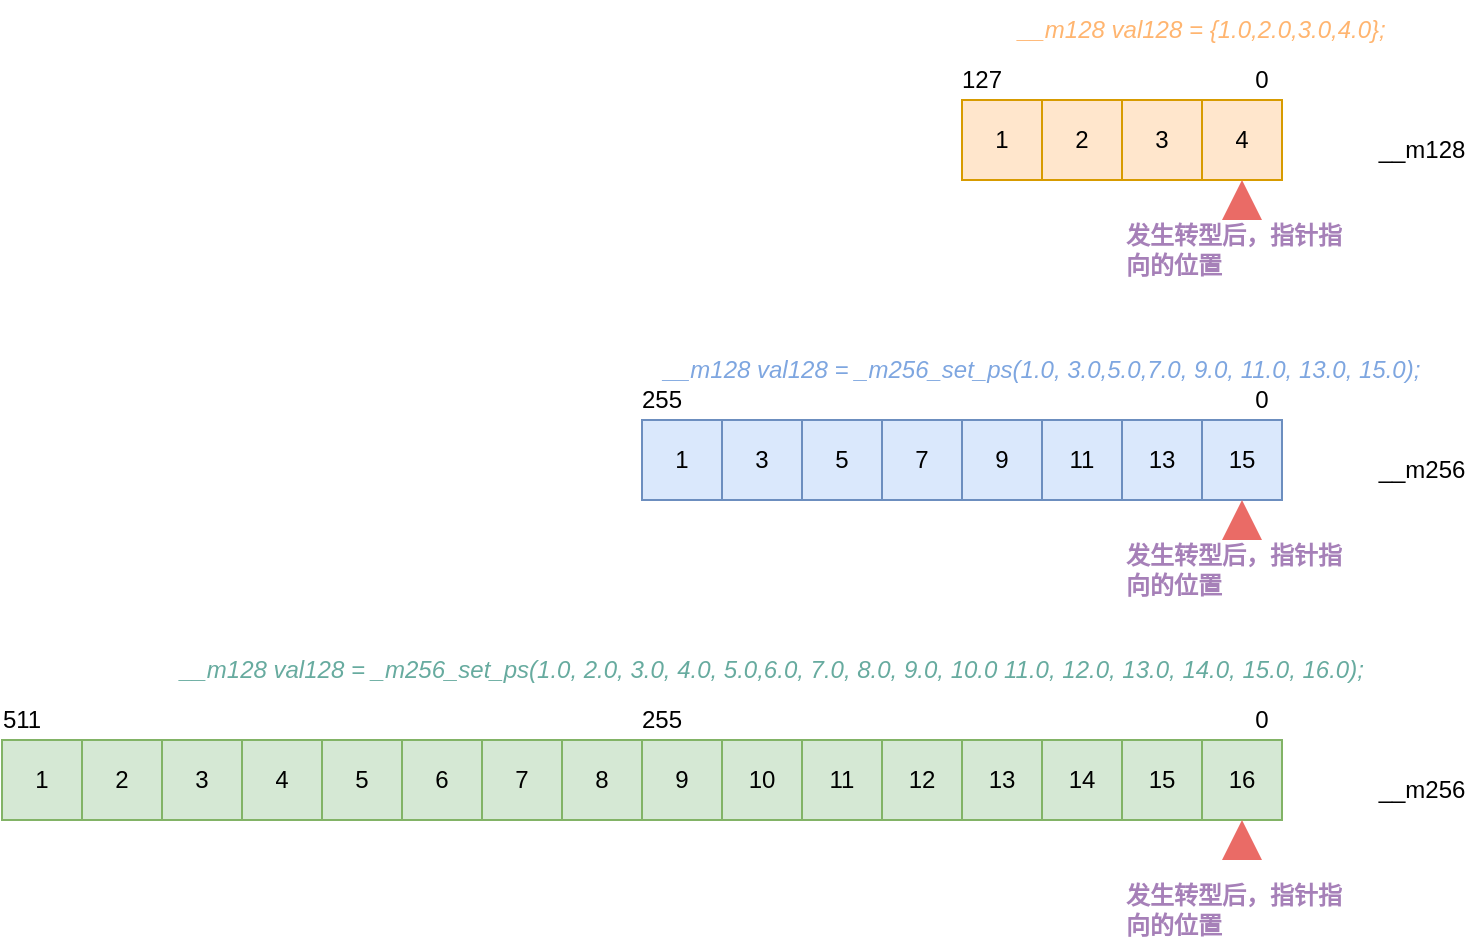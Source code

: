 <mxfile version="17.1.3" type="github">
  <diagram id="Tnfxos1idLWcZAXjUXyp" name="Page-1">
    <mxGraphModel dx="1422" dy="754" grid="1" gridSize="10" guides="1" tooltips="1" connect="1" arrows="1" fold="1" page="1" pageScale="1" pageWidth="827" pageHeight="1169" math="0" shadow="0">
      <root>
        <mxCell id="0" />
        <mxCell id="1" parent="0" />
        <mxCell id="-Blnrq4B1XnmZcDvS2HX-2" value="" style="shape=table;startSize=0;container=1;collapsible=0;childLayout=tableLayout;fillColor=#ffe6cc;strokeColor=#d79b00;" vertex="1" parent="1">
          <mxGeometry x="520" y="80" width="160" height="40" as="geometry" />
        </mxCell>
        <mxCell id="-Blnrq4B1XnmZcDvS2HX-3" value="" style="shape=tableRow;horizontal=0;startSize=0;swimlaneHead=0;swimlaneBody=0;top=0;left=0;bottom=0;right=0;collapsible=0;dropTarget=0;fillColor=none;points=[[0,0.5],[1,0.5]];portConstraint=eastwest;" vertex="1" parent="-Blnrq4B1XnmZcDvS2HX-2">
          <mxGeometry width="160" height="40" as="geometry" />
        </mxCell>
        <mxCell id="-Blnrq4B1XnmZcDvS2HX-4" value="1" style="shape=partialRectangle;html=1;whiteSpace=wrap;connectable=0;overflow=hidden;fillColor=none;top=0;left=0;bottom=0;right=0;pointerEvents=1;" vertex="1" parent="-Blnrq4B1XnmZcDvS2HX-3">
          <mxGeometry width="40" height="40" as="geometry">
            <mxRectangle width="40" height="40" as="alternateBounds" />
          </mxGeometry>
        </mxCell>
        <mxCell id="-Blnrq4B1XnmZcDvS2HX-5" value="2" style="shape=partialRectangle;html=1;whiteSpace=wrap;connectable=0;overflow=hidden;fillColor=none;top=0;left=0;bottom=0;right=0;pointerEvents=1;" vertex="1" parent="-Blnrq4B1XnmZcDvS2HX-3">
          <mxGeometry x="40" width="40" height="40" as="geometry">
            <mxRectangle width="40" height="40" as="alternateBounds" />
          </mxGeometry>
        </mxCell>
        <mxCell id="-Blnrq4B1XnmZcDvS2HX-6" value="3" style="shape=partialRectangle;html=1;whiteSpace=wrap;connectable=0;overflow=hidden;fillColor=none;top=0;left=0;bottom=0;right=0;pointerEvents=1;" vertex="1" parent="-Blnrq4B1XnmZcDvS2HX-3">
          <mxGeometry x="80" width="40" height="40" as="geometry">
            <mxRectangle width="40" height="40" as="alternateBounds" />
          </mxGeometry>
        </mxCell>
        <mxCell id="-Blnrq4B1XnmZcDvS2HX-7" value="4" style="shape=partialRectangle;html=1;whiteSpace=wrap;connectable=0;overflow=hidden;fillColor=none;top=0;left=0;bottom=0;right=0;pointerEvents=1;" vertex="1" parent="-Blnrq4B1XnmZcDvS2HX-3">
          <mxGeometry x="120" width="40" height="40" as="geometry">
            <mxRectangle width="40" height="40" as="alternateBounds" />
          </mxGeometry>
        </mxCell>
        <mxCell id="-Blnrq4B1XnmZcDvS2HX-8" value="" style="shape=table;startSize=0;container=1;collapsible=0;childLayout=tableLayout;fillColor=#dae8fc;strokeColor=#6c8ebf;" vertex="1" parent="1">
          <mxGeometry x="360" y="240" width="320" height="40" as="geometry" />
        </mxCell>
        <mxCell id="-Blnrq4B1XnmZcDvS2HX-9" value="" style="shape=tableRow;horizontal=0;startSize=0;swimlaneHead=0;swimlaneBody=0;top=0;left=0;bottom=0;right=0;collapsible=0;dropTarget=0;fillColor=none;points=[[0,0.5],[1,0.5]];portConstraint=eastwest;" vertex="1" parent="-Blnrq4B1XnmZcDvS2HX-8">
          <mxGeometry width="320" height="40" as="geometry" />
        </mxCell>
        <mxCell id="-Blnrq4B1XnmZcDvS2HX-10" value="1" style="shape=partialRectangle;html=1;whiteSpace=wrap;connectable=0;overflow=hidden;fillColor=none;top=0;left=0;bottom=0;right=0;pointerEvents=1;" vertex="1" parent="-Blnrq4B1XnmZcDvS2HX-9">
          <mxGeometry width="40" height="40" as="geometry">
            <mxRectangle width="40" height="40" as="alternateBounds" />
          </mxGeometry>
        </mxCell>
        <mxCell id="-Blnrq4B1XnmZcDvS2HX-11" value="3" style="shape=partialRectangle;html=1;whiteSpace=wrap;connectable=0;overflow=hidden;fillColor=none;top=0;left=0;bottom=0;right=0;pointerEvents=1;" vertex="1" parent="-Blnrq4B1XnmZcDvS2HX-9">
          <mxGeometry x="40" width="40" height="40" as="geometry">
            <mxRectangle width="40" height="40" as="alternateBounds" />
          </mxGeometry>
        </mxCell>
        <mxCell id="-Blnrq4B1XnmZcDvS2HX-12" value="5" style="shape=partialRectangle;html=1;whiteSpace=wrap;connectable=0;overflow=hidden;fillColor=none;top=0;left=0;bottom=0;right=0;pointerEvents=1;" vertex="1" parent="-Blnrq4B1XnmZcDvS2HX-9">
          <mxGeometry x="80" width="40" height="40" as="geometry">
            <mxRectangle width="40" height="40" as="alternateBounds" />
          </mxGeometry>
        </mxCell>
        <mxCell id="-Blnrq4B1XnmZcDvS2HX-13" value="7" style="shape=partialRectangle;html=1;whiteSpace=wrap;connectable=0;overflow=hidden;fillColor=none;top=0;left=0;bottom=0;right=0;pointerEvents=1;" vertex="1" parent="-Blnrq4B1XnmZcDvS2HX-9">
          <mxGeometry x="120" width="40" height="40" as="geometry">
            <mxRectangle width="40" height="40" as="alternateBounds" />
          </mxGeometry>
        </mxCell>
        <mxCell id="-Blnrq4B1XnmZcDvS2HX-14" value="9" style="shape=partialRectangle;html=1;whiteSpace=wrap;connectable=0;overflow=hidden;fillColor=none;top=0;left=0;bottom=0;right=0;pointerEvents=1;" vertex="1" parent="-Blnrq4B1XnmZcDvS2HX-9">
          <mxGeometry x="160" width="40" height="40" as="geometry">
            <mxRectangle width="40" height="40" as="alternateBounds" />
          </mxGeometry>
        </mxCell>
        <mxCell id="-Blnrq4B1XnmZcDvS2HX-15" value="11" style="shape=partialRectangle;html=1;whiteSpace=wrap;connectable=0;overflow=hidden;fillColor=none;top=0;left=0;bottom=0;right=0;pointerEvents=1;" vertex="1" parent="-Blnrq4B1XnmZcDvS2HX-9">
          <mxGeometry x="200" width="40" height="40" as="geometry">
            <mxRectangle width="40" height="40" as="alternateBounds" />
          </mxGeometry>
        </mxCell>
        <mxCell id="-Blnrq4B1XnmZcDvS2HX-16" value="13" style="shape=partialRectangle;html=1;whiteSpace=wrap;connectable=0;overflow=hidden;fillColor=none;top=0;left=0;bottom=0;right=0;pointerEvents=1;" vertex="1" parent="-Blnrq4B1XnmZcDvS2HX-9">
          <mxGeometry x="240" width="40" height="40" as="geometry">
            <mxRectangle width="40" height="40" as="alternateBounds" />
          </mxGeometry>
        </mxCell>
        <mxCell id="-Blnrq4B1XnmZcDvS2HX-17" value="15" style="shape=partialRectangle;html=1;whiteSpace=wrap;connectable=0;overflow=hidden;fillColor=none;top=0;left=0;bottom=0;right=0;pointerEvents=1;" vertex="1" parent="-Blnrq4B1XnmZcDvS2HX-9">
          <mxGeometry x="280" width="40" height="40" as="geometry">
            <mxRectangle width="40" height="40" as="alternateBounds" />
          </mxGeometry>
        </mxCell>
        <mxCell id="-Blnrq4B1XnmZcDvS2HX-18" value="__m128" style="text;html=1;strokeColor=none;fillColor=none;align=center;verticalAlign=middle;whiteSpace=wrap;rounded=0;" vertex="1" parent="1">
          <mxGeometry x="720" y="90" width="60" height="30" as="geometry" />
        </mxCell>
        <mxCell id="-Blnrq4B1XnmZcDvS2HX-19" value="__m256" style="text;html=1;strokeColor=none;fillColor=none;align=center;verticalAlign=middle;whiteSpace=wrap;rounded=0;" vertex="1" parent="1">
          <mxGeometry x="720" y="250" width="60" height="30" as="geometry" />
        </mxCell>
        <mxCell id="-Blnrq4B1XnmZcDvS2HX-20" value="0" style="text;html=1;strokeColor=none;fillColor=none;align=center;verticalAlign=middle;whiteSpace=wrap;rounded=0;" vertex="1" parent="1">
          <mxGeometry x="660" y="60" width="20" height="20" as="geometry" />
        </mxCell>
        <mxCell id="-Blnrq4B1XnmZcDvS2HX-21" value="127" style="text;html=1;strokeColor=none;fillColor=none;align=center;verticalAlign=middle;whiteSpace=wrap;rounded=0;" vertex="1" parent="1">
          <mxGeometry x="520" y="60" width="20" height="20" as="geometry" />
        </mxCell>
        <mxCell id="-Blnrq4B1XnmZcDvS2HX-22" value="255" style="text;html=1;strokeColor=none;fillColor=none;align=center;verticalAlign=middle;whiteSpace=wrap;rounded=0;" vertex="1" parent="1">
          <mxGeometry x="360" y="220" width="20" height="20" as="geometry" />
        </mxCell>
        <mxCell id="-Blnrq4B1XnmZcDvS2HX-23" value="0" style="text;html=1;strokeColor=none;fillColor=none;align=center;verticalAlign=middle;whiteSpace=wrap;rounded=0;" vertex="1" parent="1">
          <mxGeometry x="660" y="220" width="20" height="20" as="geometry" />
        </mxCell>
        <mxCell id="-Blnrq4B1XnmZcDvS2HX-47" value="__m256" style="text;html=1;strokeColor=none;fillColor=none;align=center;verticalAlign=middle;whiteSpace=wrap;rounded=0;" vertex="1" parent="1">
          <mxGeometry x="720" y="410" width="60" height="30" as="geometry" />
        </mxCell>
        <mxCell id="-Blnrq4B1XnmZcDvS2HX-48" value="255" style="text;html=1;strokeColor=none;fillColor=none;align=center;verticalAlign=middle;whiteSpace=wrap;rounded=0;" vertex="1" parent="1">
          <mxGeometry x="360" y="380" width="20" height="20" as="geometry" />
        </mxCell>
        <mxCell id="-Blnrq4B1XnmZcDvS2HX-49" value="0" style="text;html=1;strokeColor=none;fillColor=none;align=center;verticalAlign=middle;whiteSpace=wrap;rounded=0;" vertex="1" parent="1">
          <mxGeometry x="660" y="380" width="20" height="20" as="geometry" />
        </mxCell>
        <mxCell id="-Blnrq4B1XnmZcDvS2HX-50" value="" style="shape=table;startSize=0;container=1;collapsible=0;childLayout=tableLayout;fillColor=#d5e8d4;strokeColor=#82b366;" vertex="1" parent="1">
          <mxGeometry x="40" y="400" width="640" height="40" as="geometry" />
        </mxCell>
        <mxCell id="-Blnrq4B1XnmZcDvS2HX-51" value="" style="shape=tableRow;horizontal=0;startSize=0;swimlaneHead=0;swimlaneBody=0;top=0;left=0;bottom=0;right=0;collapsible=0;dropTarget=0;fillColor=none;points=[[0,0.5],[1,0.5]];portConstraint=eastwest;" vertex="1" parent="-Blnrq4B1XnmZcDvS2HX-50">
          <mxGeometry width="640" height="40" as="geometry" />
        </mxCell>
        <mxCell id="-Blnrq4B1XnmZcDvS2HX-52" value="1" style="shape=partialRectangle;html=1;whiteSpace=wrap;connectable=0;overflow=hidden;fillColor=none;top=0;left=0;bottom=0;right=0;pointerEvents=1;" vertex="1" parent="-Blnrq4B1XnmZcDvS2HX-51">
          <mxGeometry width="40" height="40" as="geometry">
            <mxRectangle width="40" height="40" as="alternateBounds" />
          </mxGeometry>
        </mxCell>
        <mxCell id="-Blnrq4B1XnmZcDvS2HX-53" value="2" style="shape=partialRectangle;html=1;whiteSpace=wrap;connectable=0;overflow=hidden;fillColor=none;top=0;left=0;bottom=0;right=0;pointerEvents=1;" vertex="1" parent="-Blnrq4B1XnmZcDvS2HX-51">
          <mxGeometry x="40" width="40" height="40" as="geometry">
            <mxRectangle width="40" height="40" as="alternateBounds" />
          </mxGeometry>
        </mxCell>
        <mxCell id="-Blnrq4B1XnmZcDvS2HX-54" value="3" style="shape=partialRectangle;html=1;whiteSpace=wrap;connectable=0;overflow=hidden;fillColor=none;top=0;left=0;bottom=0;right=0;pointerEvents=1;" vertex="1" parent="-Blnrq4B1XnmZcDvS2HX-51">
          <mxGeometry x="80" width="40" height="40" as="geometry">
            <mxRectangle width="40" height="40" as="alternateBounds" />
          </mxGeometry>
        </mxCell>
        <mxCell id="-Blnrq4B1XnmZcDvS2HX-55" value="4" style="shape=partialRectangle;html=1;whiteSpace=wrap;connectable=0;overflow=hidden;fillColor=none;top=0;left=0;bottom=0;right=0;pointerEvents=1;" vertex="1" parent="-Blnrq4B1XnmZcDvS2HX-51">
          <mxGeometry x="120" width="40" height="40" as="geometry">
            <mxRectangle width="40" height="40" as="alternateBounds" />
          </mxGeometry>
        </mxCell>
        <mxCell id="-Blnrq4B1XnmZcDvS2HX-56" value="5" style="shape=partialRectangle;html=1;whiteSpace=wrap;connectable=0;overflow=hidden;fillColor=none;top=0;left=0;bottom=0;right=0;pointerEvents=1;" vertex="1" parent="-Blnrq4B1XnmZcDvS2HX-51">
          <mxGeometry x="160" width="40" height="40" as="geometry">
            <mxRectangle width="40" height="40" as="alternateBounds" />
          </mxGeometry>
        </mxCell>
        <mxCell id="-Blnrq4B1XnmZcDvS2HX-57" value="6" style="shape=partialRectangle;html=1;whiteSpace=wrap;connectable=0;overflow=hidden;fillColor=none;top=0;left=0;bottom=0;right=0;pointerEvents=1;" vertex="1" parent="-Blnrq4B1XnmZcDvS2HX-51">
          <mxGeometry x="200" width="40" height="40" as="geometry">
            <mxRectangle width="40" height="40" as="alternateBounds" />
          </mxGeometry>
        </mxCell>
        <mxCell id="-Blnrq4B1XnmZcDvS2HX-58" value="7" style="shape=partialRectangle;html=1;whiteSpace=wrap;connectable=0;overflow=hidden;fillColor=none;top=0;left=0;bottom=0;right=0;pointerEvents=1;" vertex="1" parent="-Blnrq4B1XnmZcDvS2HX-51">
          <mxGeometry x="240" width="40" height="40" as="geometry">
            <mxRectangle width="40" height="40" as="alternateBounds" />
          </mxGeometry>
        </mxCell>
        <mxCell id="-Blnrq4B1XnmZcDvS2HX-59" value="8" style="shape=partialRectangle;html=1;whiteSpace=wrap;connectable=0;overflow=hidden;fillColor=none;top=0;left=0;bottom=0;right=0;pointerEvents=1;" vertex="1" parent="-Blnrq4B1XnmZcDvS2HX-51">
          <mxGeometry x="280" width="40" height="40" as="geometry">
            <mxRectangle width="40" height="40" as="alternateBounds" />
          </mxGeometry>
        </mxCell>
        <mxCell id="-Blnrq4B1XnmZcDvS2HX-60" value="9" style="shape=partialRectangle;html=1;whiteSpace=wrap;connectable=0;overflow=hidden;fillColor=none;top=0;left=0;bottom=0;right=0;pointerEvents=1;" vertex="1" parent="-Blnrq4B1XnmZcDvS2HX-51">
          <mxGeometry x="320" width="40" height="40" as="geometry">
            <mxRectangle width="40" height="40" as="alternateBounds" />
          </mxGeometry>
        </mxCell>
        <mxCell id="-Blnrq4B1XnmZcDvS2HX-61" value="10" style="shape=partialRectangle;html=1;whiteSpace=wrap;connectable=0;overflow=hidden;fillColor=none;top=0;left=0;bottom=0;right=0;pointerEvents=1;" vertex="1" parent="-Blnrq4B1XnmZcDvS2HX-51">
          <mxGeometry x="360" width="40" height="40" as="geometry">
            <mxRectangle width="40" height="40" as="alternateBounds" />
          </mxGeometry>
        </mxCell>
        <mxCell id="-Blnrq4B1XnmZcDvS2HX-62" value="11" style="shape=partialRectangle;html=1;whiteSpace=wrap;connectable=0;overflow=hidden;fillColor=none;top=0;left=0;bottom=0;right=0;pointerEvents=1;" vertex="1" parent="-Blnrq4B1XnmZcDvS2HX-51">
          <mxGeometry x="400" width="40" height="40" as="geometry">
            <mxRectangle width="40" height="40" as="alternateBounds" />
          </mxGeometry>
        </mxCell>
        <mxCell id="-Blnrq4B1XnmZcDvS2HX-63" value="12" style="shape=partialRectangle;html=1;whiteSpace=wrap;connectable=0;overflow=hidden;fillColor=none;top=0;left=0;bottom=0;right=0;pointerEvents=1;" vertex="1" parent="-Blnrq4B1XnmZcDvS2HX-51">
          <mxGeometry x="440" width="40" height="40" as="geometry">
            <mxRectangle width="40" height="40" as="alternateBounds" />
          </mxGeometry>
        </mxCell>
        <mxCell id="-Blnrq4B1XnmZcDvS2HX-64" value="13" style="shape=partialRectangle;html=1;whiteSpace=wrap;connectable=0;overflow=hidden;fillColor=none;top=0;left=0;bottom=0;right=0;pointerEvents=1;" vertex="1" parent="-Blnrq4B1XnmZcDvS2HX-51">
          <mxGeometry x="480" width="40" height="40" as="geometry">
            <mxRectangle width="40" height="40" as="alternateBounds" />
          </mxGeometry>
        </mxCell>
        <mxCell id="-Blnrq4B1XnmZcDvS2HX-65" value="14" style="shape=partialRectangle;html=1;whiteSpace=wrap;connectable=0;overflow=hidden;fillColor=none;top=0;left=0;bottom=0;right=0;pointerEvents=1;" vertex="1" parent="-Blnrq4B1XnmZcDvS2HX-51">
          <mxGeometry x="520" width="40" height="40" as="geometry">
            <mxRectangle width="40" height="40" as="alternateBounds" />
          </mxGeometry>
        </mxCell>
        <mxCell id="-Blnrq4B1XnmZcDvS2HX-66" value="15" style="shape=partialRectangle;html=1;whiteSpace=wrap;connectable=0;overflow=hidden;fillColor=none;top=0;left=0;bottom=0;right=0;pointerEvents=1;" vertex="1" parent="-Blnrq4B1XnmZcDvS2HX-51">
          <mxGeometry x="560" width="40" height="40" as="geometry">
            <mxRectangle width="40" height="40" as="alternateBounds" />
          </mxGeometry>
        </mxCell>
        <mxCell id="-Blnrq4B1XnmZcDvS2HX-67" value="16" style="shape=partialRectangle;html=1;whiteSpace=wrap;connectable=0;overflow=hidden;fillColor=none;top=0;left=0;bottom=0;right=0;pointerEvents=1;" vertex="1" parent="-Blnrq4B1XnmZcDvS2HX-51">
          <mxGeometry x="600" width="40" height="40" as="geometry">
            <mxRectangle width="40" height="40" as="alternateBounds" />
          </mxGeometry>
        </mxCell>
        <mxCell id="-Blnrq4B1XnmZcDvS2HX-69" value="511" style="text;html=1;strokeColor=none;fillColor=none;align=center;verticalAlign=middle;whiteSpace=wrap;rounded=0;" vertex="1" parent="1">
          <mxGeometry x="40" y="380" width="20" height="20" as="geometry" />
        </mxCell>
        <mxCell id="-Blnrq4B1XnmZcDvS2HX-70" value="" style="triangle;whiteSpace=wrap;html=1;rotation=-90;fillColor=#EA6B66;strokeColor=none;" vertex="1" parent="1">
          <mxGeometry x="650" y="120" width="20" height="20" as="geometry" />
        </mxCell>
        <mxCell id="-Blnrq4B1XnmZcDvS2HX-73" value="" style="triangle;whiteSpace=wrap;html=1;rotation=-90;fillColor=#EA6B66;strokeColor=none;" vertex="1" parent="1">
          <mxGeometry x="650" y="280" width="20" height="20" as="geometry" />
        </mxCell>
        <mxCell id="-Blnrq4B1XnmZcDvS2HX-74" value="" style="triangle;whiteSpace=wrap;html=1;rotation=-90;fillColor=#EA6B66;strokeColor=none;" vertex="1" parent="1">
          <mxGeometry x="650" y="440" width="20" height="20" as="geometry" />
        </mxCell>
        <mxCell id="-Blnrq4B1XnmZcDvS2HX-75" value="&lt;font color=&quot;#a680b8&quot;&gt;&lt;b&gt;发生转型后，指针指向的位置&lt;/b&gt;&lt;/font&gt;" style="text;html=1;strokeColor=none;fillColor=none;align=left;verticalAlign=middle;whiteSpace=wrap;rounded=0;" vertex="1" parent="1">
          <mxGeometry x="600" y="140" width="120" height="30" as="geometry" />
        </mxCell>
        <mxCell id="-Blnrq4B1XnmZcDvS2HX-76" value="&lt;font color=&quot;#a680b8&quot;&gt;&lt;b&gt;发生转型后，指针指向的位置&lt;/b&gt;&lt;/font&gt;" style="text;html=1;strokeColor=none;fillColor=none;align=left;verticalAlign=middle;whiteSpace=wrap;rounded=0;" vertex="1" parent="1">
          <mxGeometry x="600" y="300" width="120" height="30" as="geometry" />
        </mxCell>
        <mxCell id="-Blnrq4B1XnmZcDvS2HX-77" value="&lt;font color=&quot;#a680b8&quot;&gt;&lt;b&gt;发生转型后，指针指向的位置&lt;/b&gt;&lt;/font&gt;" style="text;html=1;strokeColor=none;fillColor=none;align=left;verticalAlign=middle;whiteSpace=wrap;rounded=0;" vertex="1" parent="1">
          <mxGeometry x="600" y="470" width="120" height="30" as="geometry" />
        </mxCell>
        <mxCell id="-Blnrq4B1XnmZcDvS2HX-78" value="&lt;font color=&quot;#ffb570&quot;&gt;&lt;i&gt;__m128 val128 = {1.0,2.0,3.0,4.0};&lt;/i&gt;&lt;/font&gt;" style="text;html=1;strokeColor=none;fillColor=none;align=center;verticalAlign=middle;whiteSpace=wrap;rounded=0;" vertex="1" parent="1">
          <mxGeometry x="520" y="30" width="240" height="30" as="geometry" />
        </mxCell>
        <mxCell id="-Blnrq4B1XnmZcDvS2HX-79" value="&lt;font color=&quot;#7ea6e0&quot;&gt;&lt;i&gt;__m128 val128 = _m256_set_ps(1.0, 3.0,5.0,7.0, 9.0, 11.0, 13.0, 15.0);&lt;/i&gt;&lt;/font&gt;" style="text;html=1;strokeColor=none;fillColor=none;align=center;verticalAlign=middle;whiteSpace=wrap;rounded=0;" vertex="1" parent="1">
          <mxGeometry x="360" y="200" width="400" height="30" as="geometry" />
        </mxCell>
        <mxCell id="-Blnrq4B1XnmZcDvS2HX-80" value="&lt;i&gt;&lt;font color=&quot;#67ab9f&quot;&gt;__m128 val128 = _m256_set_ps(1.0, 2.0, 3.0, 4.0, 5.0,6.0, 7.0, 8.0, 9.0, 10.0 11.0, 12.0, 13.0, 14.0, 15.0, 16.0);&lt;/font&gt;&lt;/i&gt;" style="text;html=1;strokeColor=none;fillColor=none;align=center;verticalAlign=middle;whiteSpace=wrap;rounded=0;" vertex="1" parent="1">
          <mxGeometry x="90" y="350" width="670" height="30" as="geometry" />
        </mxCell>
      </root>
    </mxGraphModel>
  </diagram>
</mxfile>
